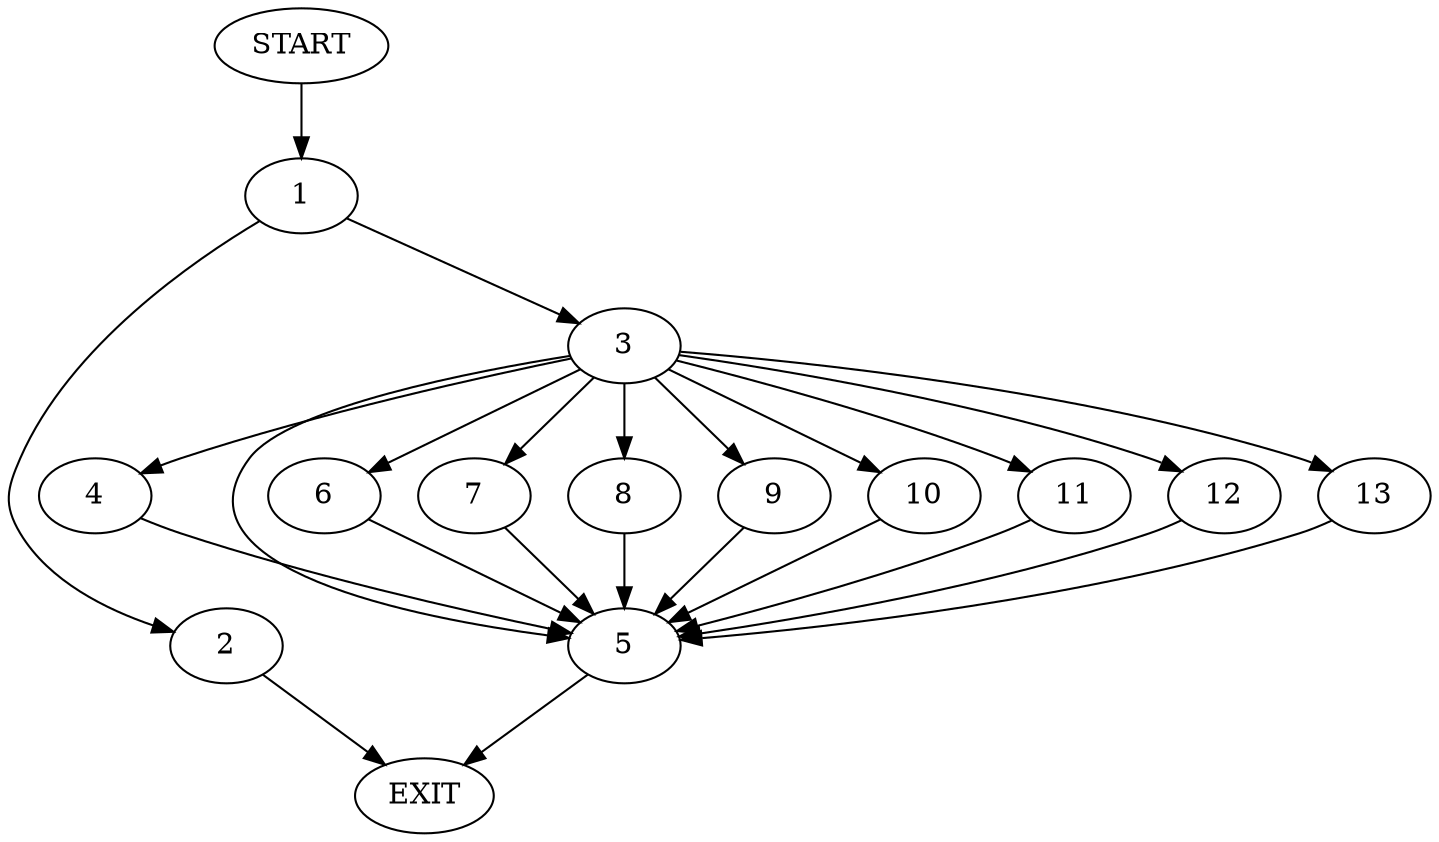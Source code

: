 digraph {
0 [label="START"]
14 [label="EXIT"]
0 -> 1
1 -> 2
1 -> 3
3 -> 4
3 -> 5
3 -> 6
3 -> 7
3 -> 8
3 -> 9
3 -> 10
3 -> 11
3 -> 12
3 -> 13
2 -> 14
11 -> 5
9 -> 5
7 -> 5
13 -> 5
6 -> 5
12 -> 5
4 -> 5
5 -> 14
10 -> 5
8 -> 5
}
